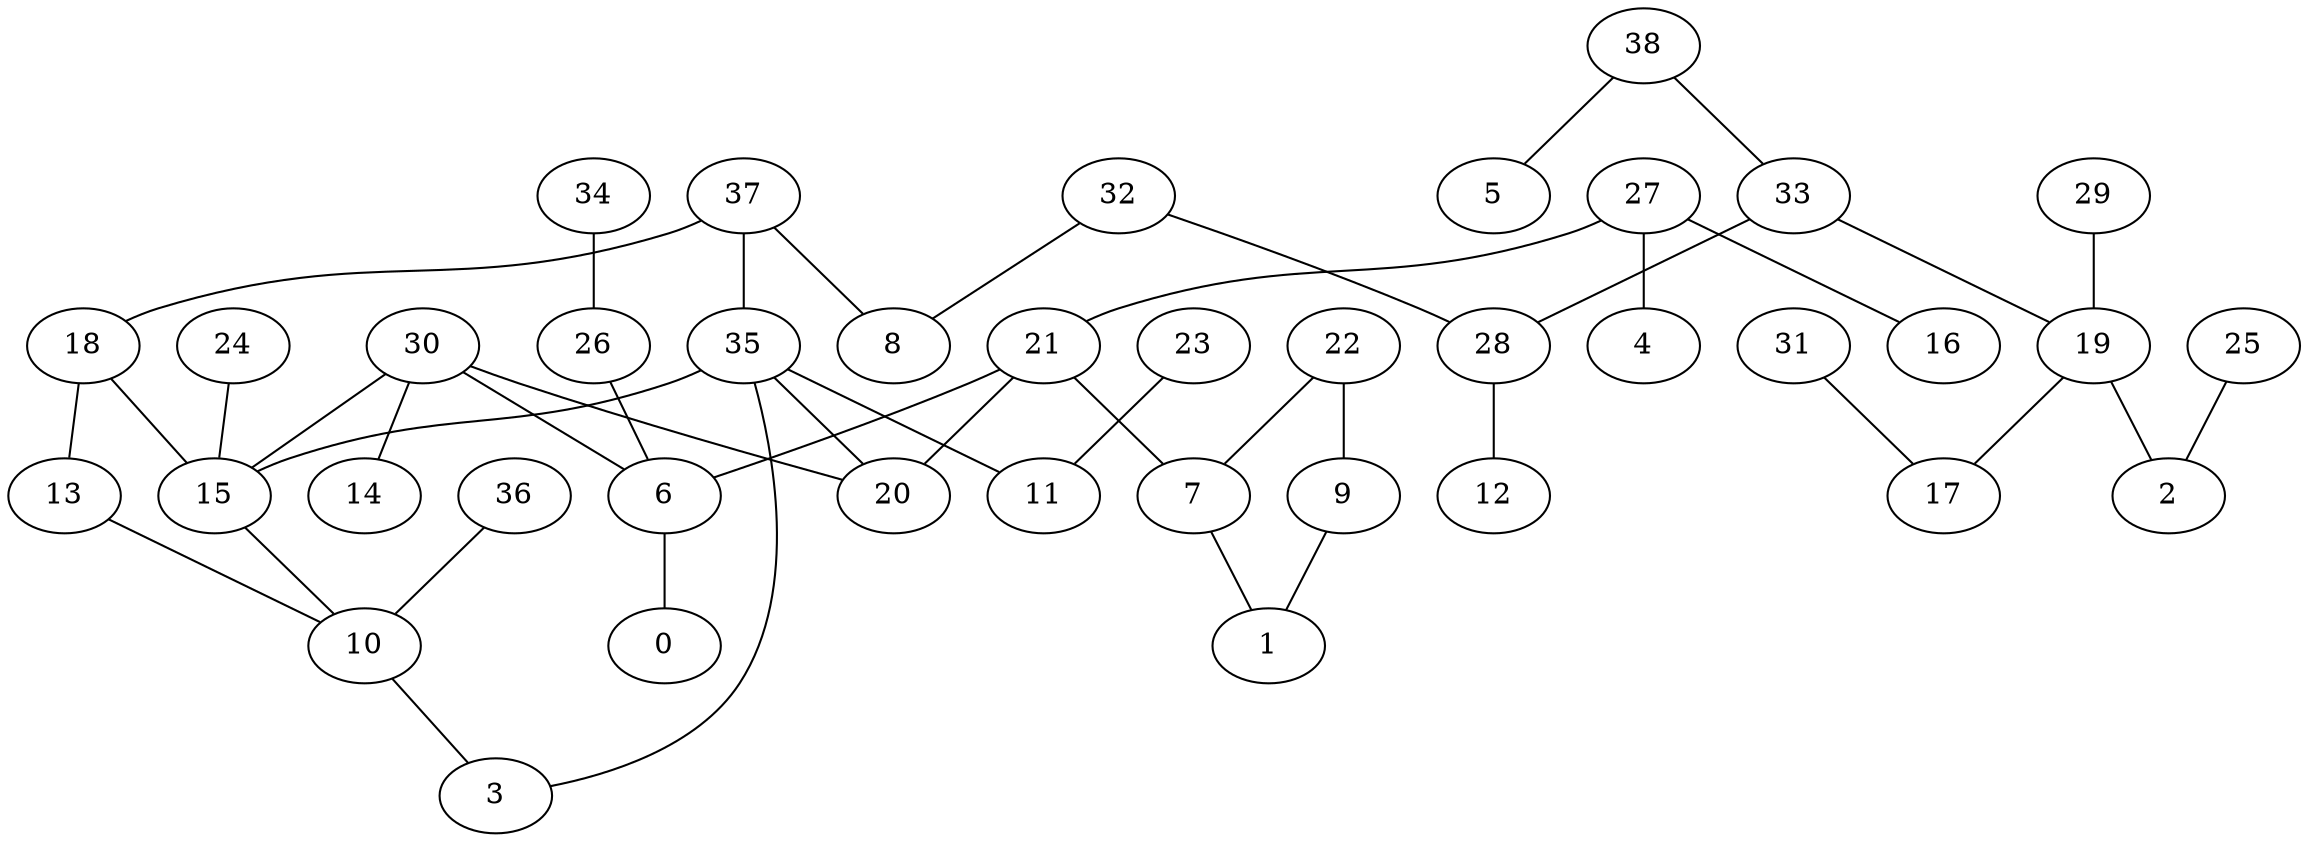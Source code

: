 graph scanners {
	6 -- 0
	7 -- 1
	9 -- 1
	10 -- 3
	13 -- 10
	15 -- 10
	18 -- 13
	18 -- 15
	19 -- 17
	19 -- 2
	21 -- 20
	21 -- 6
	21 -- 7
	22 -- 7
	22 -- 9
	23 -- 11
	24 -- 15
	25 -- 2
	26 -- 6
	27 -- 16
	27 -- 21
	27 -- 4
	28 -- 12
	29 -- 19
	30 -- 14
	30 -- 15
	30 -- 20
	30 -- 6
	31 -- 17
	32 -- 28
	32 -- 8
	33 -- 19
	33 -- 28
	34 -- 26
	35 -- 11
	35 -- 15
	35 -- 20
	35 -- 3
	36 -- 10
	37 -- 18
	37 -- 35
	37 -- 8
	38 -- 33
	38 -- 5
}

